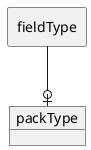@startuml
allowmixing
skinparam linetype ortho

rectangle "fieldType" as p1
object "packType" as e
p1 --o| e
@enduml